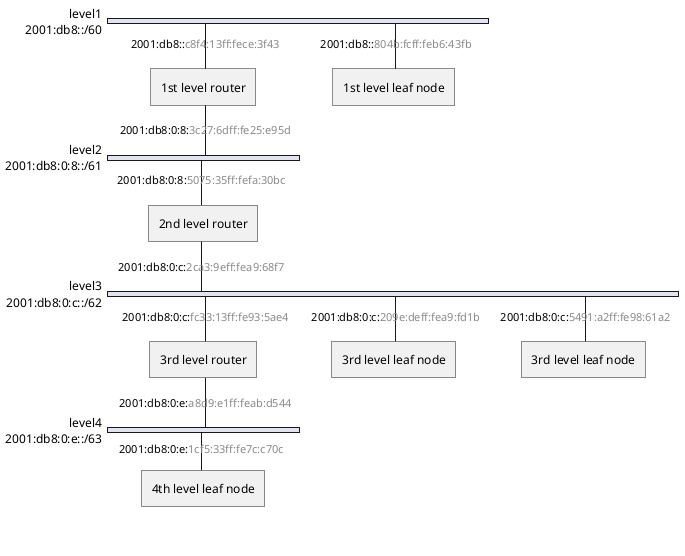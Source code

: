 ' to generate SVG run plantuml -tsvg gnrc_ipv6_auto_subnets_simple.puml
@startuml
nwdiag {

	network level1 {
		address = "2001:db8::/60";

		router_a [address = "2001:db8::<color:#8a8a8a>c8f4:13ff:fece:3f43", description = "1st level router"];
		leaf_a   [address = "2001:db8::<color:#8a8a8a>804b:fcff:feb6:43fb", description = "1st level leaf node"];
	}

	network level2 {
		address = "2001:db8:0:8::/61";

		router_a [address = "2001:db8:0:8:<color:#8a8a8a>3c27:6dff:fe25:e95d"];
		router_b [address = "2001:db8:0:8:<color:#8a8a8a>5075:35ff:fefa:30bc", description = "2nd level router"];
	}

	network level3 {
		address = "2001:db8:0:c::/62";

		router_b [address = "2001:db8:0:c:<color:#8a8a8a>2ca3:9eff:fea9:68f7"];
		router_c [address = "2001:db8:0:c:<color:#8a8a8a>fc33:13ff:fe93:5ae4", description = "3rd level router"];
		leaf_b1  [address = "2001:db8:0:c:<color:#8a8a8a>209e:deff:fea9:fd1b", description = "3rd level leaf node"];
		leaf_b2  [address = "2001:db8:0:c:<color:#8a8a8a>5491:a2ff:fe98:61a2", description = "3rd level leaf node"];
	}

	network level4 {
		address = "2001:db8:0:e::/63";

		router_c [address = "2001:db8:0:e:<color:#8a8a8a>a8d9:e1ff:feab:d544"];
		leaf_c   [address = "2001:db8:0:e:<color:#8a8a8a>1cf5:33ff:fe7c:c70c", description = "4th level leaf node"];
	}
}
@enduml
